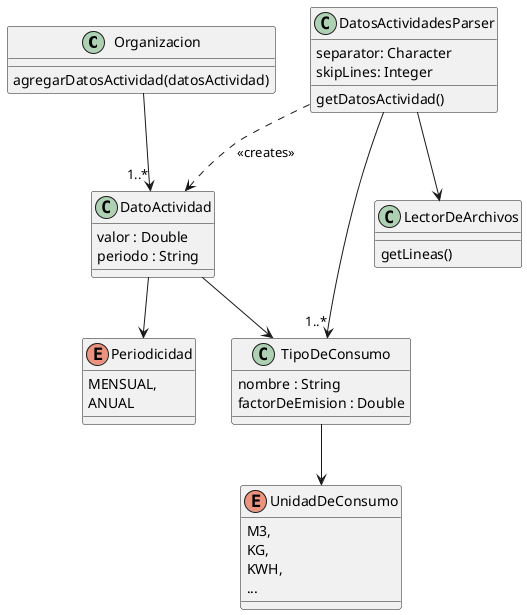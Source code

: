 @startuml

class Organizacion {
    agregarDatosActividad(datosActividad)
}

Organizacion --> "1..*" DatoActividad

class DatosActividadesParser {
    separator: Character
    skipLines: Integer
    getDatosActividad()
}

DatosActividadesParser --> LectorDeArchivos
DatosActividadesParser --> "1..*" TipoDeConsumo
DatosActividadesParser ..> DatoActividad : <<creates>>

class LectorDeArchivos {
    getLineas()
}

class DatoActividad {
    valor : Double
    periodo : String
}

DatoActividad --> TipoDeConsumo
DatoActividad --> Periodicidad

class TipoDeConsumo {
    nombre : String
    factorDeEmision : Double
}

TipoDeConsumo --> UnidadDeConsumo

enum UnidadDeConsumo {
    M3,
    KG,
    KWH,
    ...
}

enum Periodicidad {
    MENSUAL,
    ANUAL
}

@enduml
